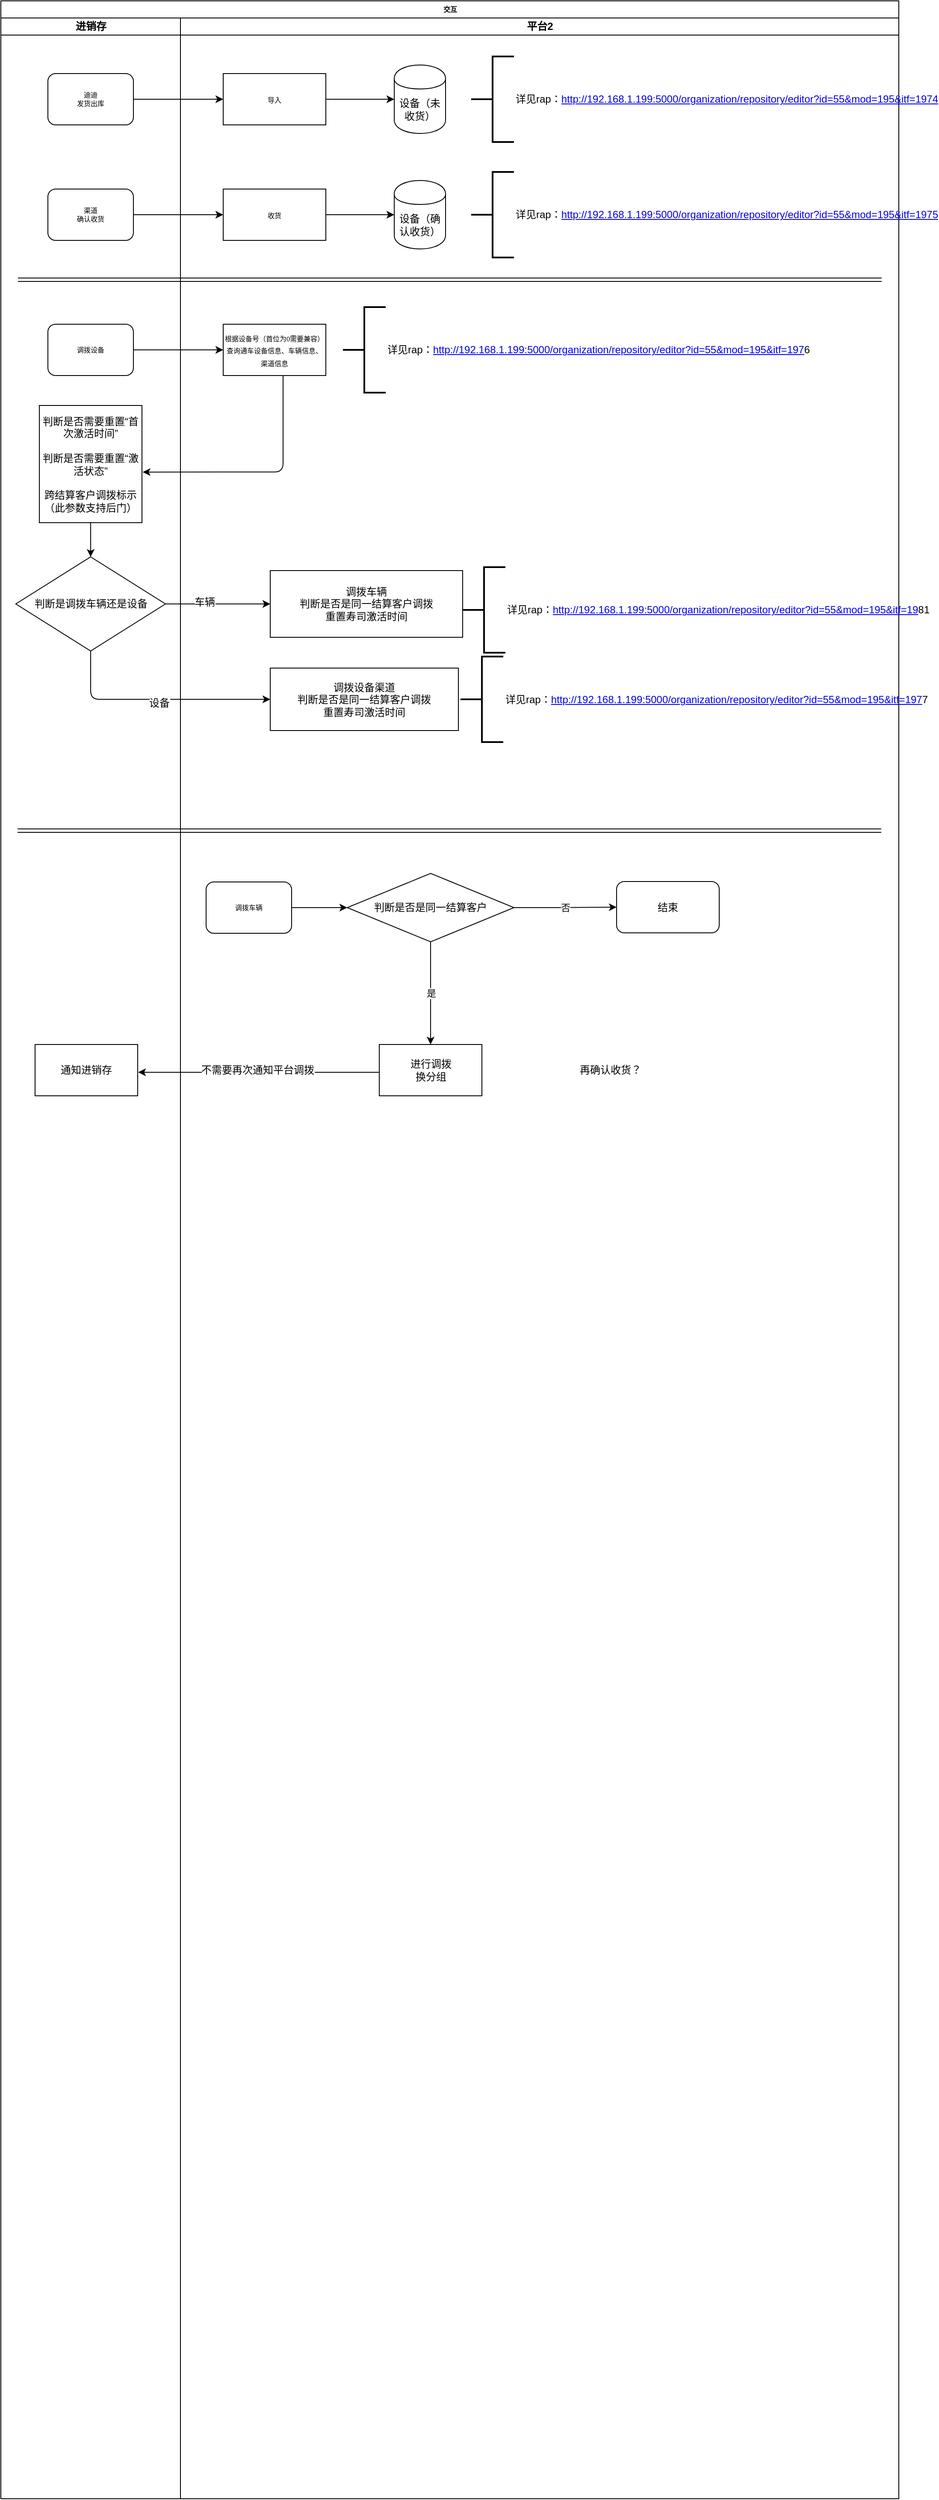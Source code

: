 <mxfile version="12.1.0" type="github" pages="1"><diagram name="Page-1" id="74e2e168-ea6b-b213-b513-2b3c1d86103e"><mxGraphModel dx="1185" dy="635" grid="1" gridSize="10" guides="1" tooltips="1" connect="1" arrows="1" fold="1" page="1" pageScale="1" pageWidth="1100" pageHeight="850" background="#ffffff" math="0" shadow="0"><root><mxCell id="0"/><mxCell id="1" parent="0"/><mxCell id="77e6c97f196da883-1" value="交互" style="swimlane;html=1;childLayout=stackLayout;startSize=20;rounded=0;shadow=0;labelBackgroundColor=none;strokeColor=#000000;strokeWidth=1;fillColor=#ffffff;fontFamily=Verdana;fontSize=8;fontColor=#000000;align=center;" parent="1" vertex="1"><mxGeometry x="70" y="40" width="1050" height="2920" as="geometry"/></mxCell><mxCell id="77e6c97f196da883-2" value="进销存" style="swimlane;html=1;startSize=20;" parent="77e6c97f196da883-1" vertex="1"><mxGeometry y="20" width="210" height="2900" as="geometry"/></mxCell><mxCell id="77e6c97f196da883-8" value="迪迪&lt;br&gt;发货出库" style="rounded=1;whiteSpace=wrap;html=1;shadow=0;labelBackgroundColor=none;strokeColor=#000000;strokeWidth=1;fillColor=#ffffff;fontFamily=Verdana;fontSize=8;fontColor=#000000;align=center;" parent="77e6c97f196da883-2" vertex="1"><mxGeometry x="55" y="65" width="100" height="60" as="geometry"/></mxCell><mxCell id="77e6c97f196da883-9" value="渠道&lt;br&gt;确认收货" style="rounded=1;whiteSpace=wrap;html=1;shadow=0;labelBackgroundColor=none;strokeColor=#000000;strokeWidth=1;fillColor=#ffffff;fontFamily=Verdana;fontSize=8;fontColor=#000000;align=center;" parent="77e6c97f196da883-2" vertex="1"><mxGeometry x="55" y="200" width="100" height="60" as="geometry"/></mxCell><mxCell id="zzndENpx0boXt8F3LTmc-22" value="调拨设备" style="rounded=1;whiteSpace=wrap;html=1;shadow=0;labelBackgroundColor=none;strokeColor=#000000;strokeWidth=1;fillColor=#ffffff;fontFamily=Verdana;fontSize=8;fontColor=#000000;align=center;" parent="77e6c97f196da883-2" vertex="1"><mxGeometry x="55" y="358" width="100" height="60" as="geometry"/></mxCell><mxCell id="zzndENpx0boXt8F3LTmc-29" value="判断是否需要重置“首次激活时间”&lt;br&gt;&lt;br&gt;判断是否需要重置“激活状态”&lt;br&gt;&lt;br&gt;跨结算客户调拨标示（此参数支持后门）" style="rounded=0;whiteSpace=wrap;html=1;" parent="77e6c97f196da883-2" vertex="1"><mxGeometry x="45" y="453" width="120" height="137" as="geometry"/></mxCell><mxCell id="O4f6FyTcEPhxwh4ODSin-8" value="通知进销存" style="rounded=0;whiteSpace=wrap;html=1;" vertex="1" parent="77e6c97f196da883-2"><mxGeometry x="40" y="1200" width="120" height="60" as="geometry"/></mxCell><mxCell id="O4f6FyTcEPhxwh4ODSin-25" value="判断是调拨车辆还是设备" style="rhombus;whiteSpace=wrap;html=1;" vertex="1" parent="77e6c97f196da883-2"><mxGeometry x="17.5" y="630" width="175" height="110" as="geometry"/></mxCell><mxCell id="O4f6FyTcEPhxwh4ODSin-24" style="edgeStyle=orthogonalEdgeStyle;rounded=1;orthogonalLoop=1;jettySize=auto;html=1;strokeColor=#000000;entryX=0.5;entryY=0;entryDx=0;entryDy=0;" edge="1" parent="77e6c97f196da883-2" source="zzndENpx0boXt8F3LTmc-29" target="O4f6FyTcEPhxwh4ODSin-25"><mxGeometry relative="1" as="geometry"><mxPoint x="105" y="650" as="targetPoint"/></mxGeometry></mxCell><mxCell id="zzndENpx0boXt8F3LTmc-10" style="edgeStyle=orthogonalEdgeStyle;rounded=1;orthogonalLoop=1;jettySize=auto;html=1;entryX=0;entryY=0.5;entryDx=0;entryDy=0;" parent="77e6c97f196da883-1" source="77e6c97f196da883-9" target="zzndENpx0boXt8F3LTmc-6" edge="1"><mxGeometry relative="1" as="geometry"/></mxCell><mxCell id="zzndENpx0boXt8F3LTmc-4" style="edgeStyle=orthogonalEdgeStyle;rounded=1;orthogonalLoop=1;jettySize=auto;html=1;entryX=0;entryY=0.5;entryDx=0;entryDy=0;" parent="77e6c97f196da883-1" source="77e6c97f196da883-8" target="zzndENpx0boXt8F3LTmc-2" edge="1"><mxGeometry relative="1" as="geometry"/></mxCell><mxCell id="zzndENpx0boXt8F3LTmc-25" style="edgeStyle=orthogonalEdgeStyle;rounded=1;orthogonalLoop=1;jettySize=auto;html=1;entryX=0;entryY=0.5;entryDx=0;entryDy=0;" parent="77e6c97f196da883-1" source="zzndENpx0boXt8F3LTmc-22" target="zzndENpx0boXt8F3LTmc-24" edge="1"><mxGeometry relative="1" as="geometry"/></mxCell><mxCell id="77e6c97f196da883-3" value="平台2" style="swimlane;html=1;startSize=20;" parent="77e6c97f196da883-1" vertex="1"><mxGeometry x="210" y="20" width="840" height="2900" as="geometry"/></mxCell><mxCell id="zzndENpx0boXt8F3LTmc-18" style="edgeStyle=orthogonalEdgeStyle;rounded=1;orthogonalLoop=1;jettySize=auto;html=1;" parent="77e6c97f196da883-3" source="zzndENpx0boXt8F3LTmc-2" target="zzndENpx0boXt8F3LTmc-17" edge="1"><mxGeometry relative="1" as="geometry"/></mxCell><mxCell id="zzndENpx0boXt8F3LTmc-2" value="&lt;span style=&quot;font-family: &amp;#34;verdana&amp;#34; ; font-size: 8px ; white-space: normal&quot;&gt;导入&lt;/span&gt;" style="rounded=0;whiteSpace=wrap;html=1;" parent="77e6c97f196da883-3" vertex="1"><mxGeometry x="50" y="65" width="120" height="60" as="geometry"/></mxCell><mxCell id="zzndENpx0boXt8F3LTmc-6" value="&lt;span style=&quot;font-family: &amp;#34;verdana&amp;#34; ; font-size: 8px ; white-space: normal&quot;&gt;收货&lt;/span&gt;" style="rounded=0;whiteSpace=wrap;html=1;" parent="77e6c97f196da883-3" vertex="1"><mxGeometry x="50" y="200" width="120" height="60" as="geometry"/></mxCell><mxCell id="zzndENpx0boXt8F3LTmc-17" value="设备（未收货）" style="shape=cylinder;whiteSpace=wrap;html=1;boundedLbl=1;backgroundOutline=1;" parent="77e6c97f196da883-3" vertex="1"><mxGeometry x="250" y="55" width="60" height="80" as="geometry"/></mxCell><mxCell id="zzndENpx0boXt8F3LTmc-20" value="设备（确认收货）" style="shape=cylinder;whiteSpace=wrap;html=1;boundedLbl=1;backgroundOutline=1;" parent="77e6c97f196da883-3" vertex="1"><mxGeometry x="250" y="190" width="60" height="80" as="geometry"/></mxCell><mxCell id="zzndENpx0boXt8F3LTmc-24" value="&lt;span style=&quot;font-family: &amp;#34;verdana&amp;#34; ; font-size: 8px ; white-space: normal&quot;&gt;根据设备号（首位为0需要兼容）&lt;br&gt;查询通车设备信息、车辆信息、渠道信息&lt;br&gt;&lt;/span&gt;" style="rounded=0;whiteSpace=wrap;html=1;" parent="77e6c97f196da883-3" vertex="1"><mxGeometry x="50" y="358" width="120" height="60" as="geometry"/></mxCell><mxCell id="zzndENpx0boXt8F3LTmc-28" value="" style="shape=link;html=1;" parent="77e6c97f196da883-3" edge="1"><mxGeometry width="50" height="50" relative="1" as="geometry"><mxPoint x="-190" y="306" as="sourcePoint"/><mxPoint x="820" y="306" as="targetPoint"/></mxGeometry></mxCell><mxCell id="zzndENpx0boXt8F3LTmc-31" value="调拨设备渠道&lt;br&gt;判断是否是同一结算客户调拨&lt;br&gt;重置寿司激活时间" style="rounded=0;whiteSpace=wrap;html=1;" parent="77e6c97f196da883-3" vertex="1"><mxGeometry x="105" y="760" width="220" height="73" as="geometry"/></mxCell><mxCell id="zzndENpx0boXt8F3LTmc-33" value="详见rap：&lt;a href=&quot;http://192.168.1.199:5000/organization/repository/editor?id=55&amp;amp;mod=195&amp;amp;itf=1975&quot;&gt;http://192.168.1.199:5000/organization/repository/editor?id=55&amp;amp;mod=195&amp;amp;itf=197&lt;/a&gt;6" style="strokeWidth=2;html=1;shape=mxgraph.flowchart.annotation_2;align=left;labelPosition=right;pointerEvents=1;connectable=0;" parent="77e6c97f196da883-3" vertex="1"><mxGeometry x="190" y="338" width="50" height="100" as="geometry"/></mxCell><mxCell id="zzndENpx0boXt8F3LTmc-34" value="详见rap：&lt;a href=&quot;http://192.168.1.199:5000/organization/repository/editor?id=55&amp;amp;mod=195&amp;amp;itf=1974&quot;&gt;http://192.168.1.199:5000/organization/repository/editor?id=55&amp;amp;mod=195&amp;amp;itf=1974&lt;/a&gt;" style="strokeWidth=2;html=1;shape=mxgraph.flowchart.annotation_2;align=left;labelPosition=right;pointerEvents=1;connectable=0;rotation=0;" parent="77e6c97f196da883-3" vertex="1"><mxGeometry x="340" y="45" width="50" height="100" as="geometry"/></mxCell><mxCell id="zzndENpx0boXt8F3LTmc-35" value="详见rap：&lt;a href=&quot;http://192.168.1.199:5000/organization/repository/editor?id=55&amp;amp;mod=195&amp;amp;itf=1975&quot;&gt;http://192.168.1.199:5000/organization/repository/editor?id=55&amp;amp;mod=195&amp;amp;itf=1975&lt;/a&gt;" style="strokeWidth=2;html=1;shape=mxgraph.flowchart.annotation_2;align=left;labelPosition=right;pointerEvents=1;connectable=0;rotation=0;" parent="77e6c97f196da883-3" vertex="1"><mxGeometry x="340" y="180" width="50" height="100" as="geometry"/></mxCell><mxCell id="zzndENpx0boXt8F3LTmc-39" value="详见rap：&lt;a href=&quot;http://192.168.1.199:5000/organization/repository/editor?id=55&amp;amp;mod=195&amp;amp;itf=1975&quot;&gt;http://192.168.1.199:5000/organization/repository/editor?id=55&amp;amp;mod=195&amp;amp;itf=197&lt;/a&gt;7" style="strokeWidth=2;html=1;shape=mxgraph.flowchart.annotation_2;align=left;labelPosition=right;pointerEvents=1;connectable=0;" parent="77e6c97f196da883-3" vertex="1"><mxGeometry x="327.5" y="746.5" width="50" height="100" as="geometry"/></mxCell><mxCell id="O4f6FyTcEPhxwh4ODSin-1" value="" style="shape=link;html=1;" edge="1" parent="77e6c97f196da883-3"><mxGeometry width="50" height="50" relative="1" as="geometry"><mxPoint x="-190.5" y="950" as="sourcePoint"/><mxPoint x="819.5" y="950" as="targetPoint"/></mxGeometry></mxCell><mxCell id="O4f6FyTcEPhxwh4ODSin-2" value="调拨车辆" style="rounded=1;whiteSpace=wrap;html=1;shadow=0;labelBackgroundColor=none;strokeColor=#000000;strokeWidth=1;fillColor=#ffffff;fontFamily=Verdana;fontSize=8;fontColor=#000000;align=center;" vertex="1" parent="77e6c97f196da883-3"><mxGeometry x="30" y="1010" width="100" height="60" as="geometry"/></mxCell><mxCell id="O4f6FyTcEPhxwh4ODSin-5" value="进行调拨&lt;br&gt;换分组" style="rounded=0;whiteSpace=wrap;html=1;" vertex="1" parent="77e6c97f196da883-3"><mxGeometry x="232.5" y="1200" width="120" height="60" as="geometry"/></mxCell><mxCell id="O4f6FyTcEPhxwh4ODSin-17" value="是" style="edgeStyle=orthogonalEdgeStyle;rounded=1;orthogonalLoop=1;jettySize=auto;html=1;strokeColor=#000000;" edge="1" parent="77e6c97f196da883-3" source="O4f6FyTcEPhxwh4ODSin-15" target="O4f6FyTcEPhxwh4ODSin-5"><mxGeometry relative="1" as="geometry"/></mxCell><mxCell id="O4f6FyTcEPhxwh4ODSin-15" value="&lt;span style=&quot;white-space: normal&quot;&gt;判断是否是同一结算客户&lt;/span&gt;" style="rhombus;whiteSpace=wrap;html=1;" vertex="1" parent="77e6c97f196da883-3"><mxGeometry x="195" y="1000" width="195" height="80" as="geometry"/></mxCell><mxCell id="O4f6FyTcEPhxwh4ODSin-13" style="edgeStyle=orthogonalEdgeStyle;rounded=1;orthogonalLoop=1;jettySize=auto;html=1;strokeColor=#000000;entryX=0;entryY=0.5;entryDx=0;entryDy=0;" edge="1" parent="77e6c97f196da883-3" source="O4f6FyTcEPhxwh4ODSin-2" target="O4f6FyTcEPhxwh4ODSin-15"><mxGeometry relative="1" as="geometry"><mxPoint x="190" y="1040" as="targetPoint"/></mxGeometry></mxCell><mxCell id="O4f6FyTcEPhxwh4ODSin-10" value="再确认收货？" style="text;html=1;resizable=0;points=[];autosize=1;align=left;verticalAlign=top;spacingTop=-4;" vertex="1" parent="77e6c97f196da883-3"><mxGeometry x="465" y="1220" width="90" height="20" as="geometry"/></mxCell><mxCell id="O4f6FyTcEPhxwh4ODSin-19" value="结束" style="rounded=1;whiteSpace=wrap;html=1;" vertex="1" parent="77e6c97f196da883-3"><mxGeometry x="510" y="1009.5" width="120" height="60" as="geometry"/></mxCell><mxCell id="O4f6FyTcEPhxwh4ODSin-20" value="否" style="edgeStyle=orthogonalEdgeStyle;rounded=1;orthogonalLoop=1;jettySize=auto;html=1;strokeColor=#000000;exitX=1;exitY=0.5;exitDx=0;exitDy=0;entryX=0;entryY=0.5;entryDx=0;entryDy=0;" edge="1" parent="77e6c97f196da883-3" source="O4f6FyTcEPhxwh4ODSin-15" target="O4f6FyTcEPhxwh4ODSin-19"><mxGeometry relative="1" as="geometry"><mxPoint x="471" y="1060" as="sourcePoint"/><mxPoint x="346.5" y="1140" as="targetPoint"/><Array as="points"><mxPoint x="430" y="1040"/><mxPoint x="430" y="1040"/></Array></mxGeometry></mxCell><mxCell id="O4f6FyTcEPhxwh4ODSin-27" value="&lt;span style=&quot;white-space: normal&quot;&gt;调拨车辆&lt;/span&gt;&lt;br style=&quot;white-space: normal&quot;&gt;&lt;span style=&quot;white-space: normal&quot;&gt;判断是否是同一结算客户调拨&lt;/span&gt;&lt;br style=&quot;white-space: normal&quot;&gt;&lt;span style=&quot;white-space: normal&quot;&gt;重置寿司激活时间&lt;/span&gt;" style="rounded=0;whiteSpace=wrap;html=1;" vertex="1" parent="77e6c97f196da883-3"><mxGeometry x="105" y="646" width="225" height="78" as="geometry"/></mxCell><mxCell id="O4f6FyTcEPhxwh4ODSin-31" value="详见rap：&lt;a href=&quot;http://192.168.1.199:5000/organization/repository/editor?id=55&amp;amp;mod=195&amp;amp;itf=1975&quot;&gt;http://192.168.1.199:5000/organization/repository/editor?id=55&amp;amp;mod=195&amp;amp;itf=19&lt;/a&gt;81" style="strokeWidth=2;html=1;shape=mxgraph.flowchart.annotation_2;align=left;labelPosition=right;pointerEvents=1;connectable=0;" vertex="1" parent="77e6c97f196da883-3"><mxGeometry x="330" y="642" width="50" height="100" as="geometry"/></mxCell><mxCell id="O4f6FyTcEPhxwh4ODSin-26" style="edgeStyle=orthogonalEdgeStyle;rounded=1;orthogonalLoop=1;jettySize=auto;html=1;strokeColor=#000000;entryX=0;entryY=0.5;entryDx=0;entryDy=0;" edge="1" parent="77e6c97f196da883-1" source="O4f6FyTcEPhxwh4ODSin-25" target="O4f6FyTcEPhxwh4ODSin-27"><mxGeometry relative="1" as="geometry"><mxPoint x="390" y="705" as="targetPoint"/></mxGeometry></mxCell><mxCell id="O4f6FyTcEPhxwh4ODSin-32" value="车辆" style="text;html=1;resizable=0;points=[];align=center;verticalAlign=middle;labelBackgroundColor=#ffffff;" vertex="1" connectable="0" parent="O4f6FyTcEPhxwh4ODSin-26"><mxGeometry x="0.001" y="17" relative="1" as="geometry"><mxPoint x="-16" y="15" as="offset"/></mxGeometry></mxCell><mxCell id="O4f6FyTcEPhxwh4ODSin-30" style="edgeStyle=orthogonalEdgeStyle;rounded=1;orthogonalLoop=1;jettySize=auto;html=1;entryX=0;entryY=0.5;entryDx=0;entryDy=0;strokeColor=#000000;" edge="1" parent="77e6c97f196da883-1" source="O4f6FyTcEPhxwh4ODSin-25" target="zzndENpx0boXt8F3LTmc-31"><mxGeometry relative="1" as="geometry"><Array as="points"><mxPoint x="105" y="817"/></Array></mxGeometry></mxCell><mxCell id="O4f6FyTcEPhxwh4ODSin-33" value="设备" style="text;html=1;resizable=0;points=[];align=center;verticalAlign=middle;labelBackgroundColor=#ffffff;" vertex="1" connectable="0" parent="O4f6FyTcEPhxwh4ODSin-30"><mxGeometry x="0.029" y="-4" relative="1" as="geometry"><mxPoint x="-1" as="offset"/></mxGeometry></mxCell><mxCell id="O4f6FyTcEPhxwh4ODSin-9" style="edgeStyle=orthogonalEdgeStyle;rounded=1;orthogonalLoop=1;jettySize=auto;html=1;entryX=1;entryY=0.5;entryDx=0;entryDy=0;strokeColor=#000000;exitX=0;exitY=0.5;exitDx=0;exitDy=0;" edge="1" parent="77e6c97f196da883-1"><mxGeometry relative="1" as="geometry"><mxPoint x="442.882" y="1252.471" as="sourcePoint"/><mxPoint x="160.529" y="1252.471" as="targetPoint"/><Array as="points"><mxPoint x="370" y="1252"/><mxPoint x="370" y="1252"/></Array></mxGeometry></mxCell><mxCell id="O4f6FyTcEPhxwh4ODSin-21" value="不需要再次通知平台调拨" style="text;html=1;resizable=0;points=[];align=center;verticalAlign=middle;labelBackgroundColor=#ffffff;" vertex="1" connectable="0" parent="O4f6FyTcEPhxwh4ODSin-9"><mxGeometry x="0.342" y="4" relative="1" as="geometry"><mxPoint x="46.5" y="-6.5" as="offset"/></mxGeometry></mxCell><mxCell id="O4f6FyTcEPhxwh4ODSin-34" style="edgeStyle=orthogonalEdgeStyle;rounded=1;orthogonalLoop=1;jettySize=auto;html=1;entryX=1.007;entryY=0.568;entryDx=0;entryDy=0;entryPerimeter=0;strokeColor=#000000;" edge="1" parent="77e6c97f196da883-1" source="zzndENpx0boXt8F3LTmc-24" target="zzndENpx0boXt8F3LTmc-29"><mxGeometry relative="1" as="geometry"><Array as="points"><mxPoint x="330" y="551"/></Array></mxGeometry></mxCell><mxCell id="zzndENpx0boXt8F3LTmc-19" style="edgeStyle=orthogonalEdgeStyle;rounded=1;orthogonalLoop=1;jettySize=auto;html=1;" parent="1" source="zzndENpx0boXt8F3LTmc-6" edge="1"><mxGeometry relative="1" as="geometry"><mxPoint x="530" y="290" as="targetPoint"/></mxGeometry></mxCell></root></mxGraphModel></diagram></mxfile>